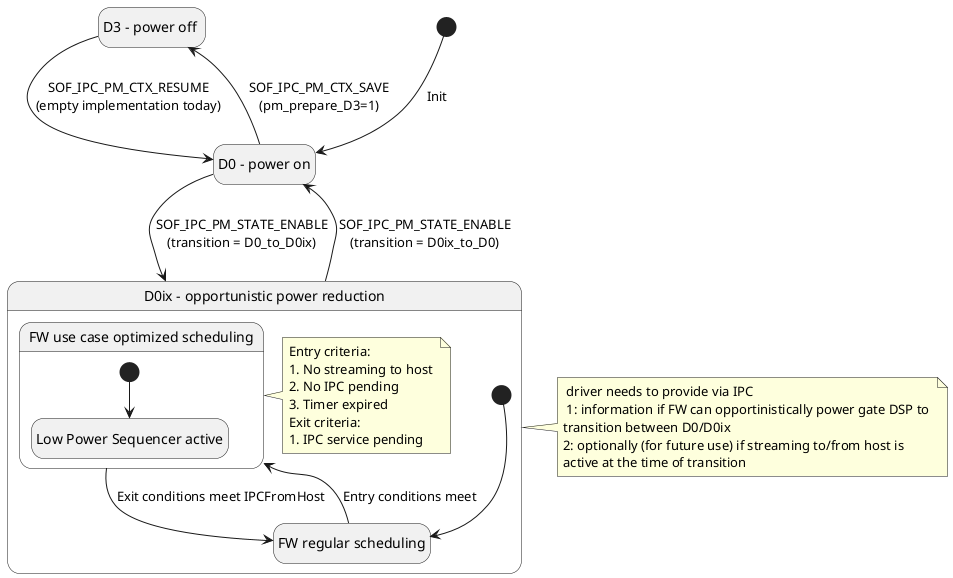 @startuml
hide empty description
state "D0 - power on" as D0
state "D3 - power off " as D3 
state "D0ix - opportunistic power reduction" as D0ix {
	  state "FW regular scheduling" as FW_D0 
		[*] --> FW_D0
  FW_D0 --> FW_D0ix : Entry conditions meet
	note right of FW_D0ix
	Entry criteria: 
	1. No streaming to host 
	2. No IPC pending
	3. Timer expired
	Exit criteria:
	1. IPC service pending
	end note
  FW_D0ix --> FW_D0 : Exit conditions meet IPCFromHost
  
  state "FW use case optimized scheduling" as FW_D0ix {
	 state "Low Power Sequencer active" as LPS_ON
	 [*] --> LPS_ON
  }
}

[*] --> D0: Init
D0 --> D3 : SOF_IPC_PM_CTX_SAVE\n(pm_prepare_D3=1)
D3 -> D0 : SOF_IPC_PM_CTX_RESUME\n(empty implementation today)
D0 --> D0ix : SOF_IPC_PM_STATE_ENABLE\n(transition = D0_to_D0ix)
D0ix --> D0 : SOF_IPC_PM_STATE_ENABLE\n(transition = D0ix_to_D0)
note right of D0ix
  driver needs to provide via IPC 
  1: information if FW can opportinistically power gate DSP to 
	transition between D0/D0ix 
	2: optionally (for future use) if streaming to/from host is 
	active at the time of transition
end note

@enduml